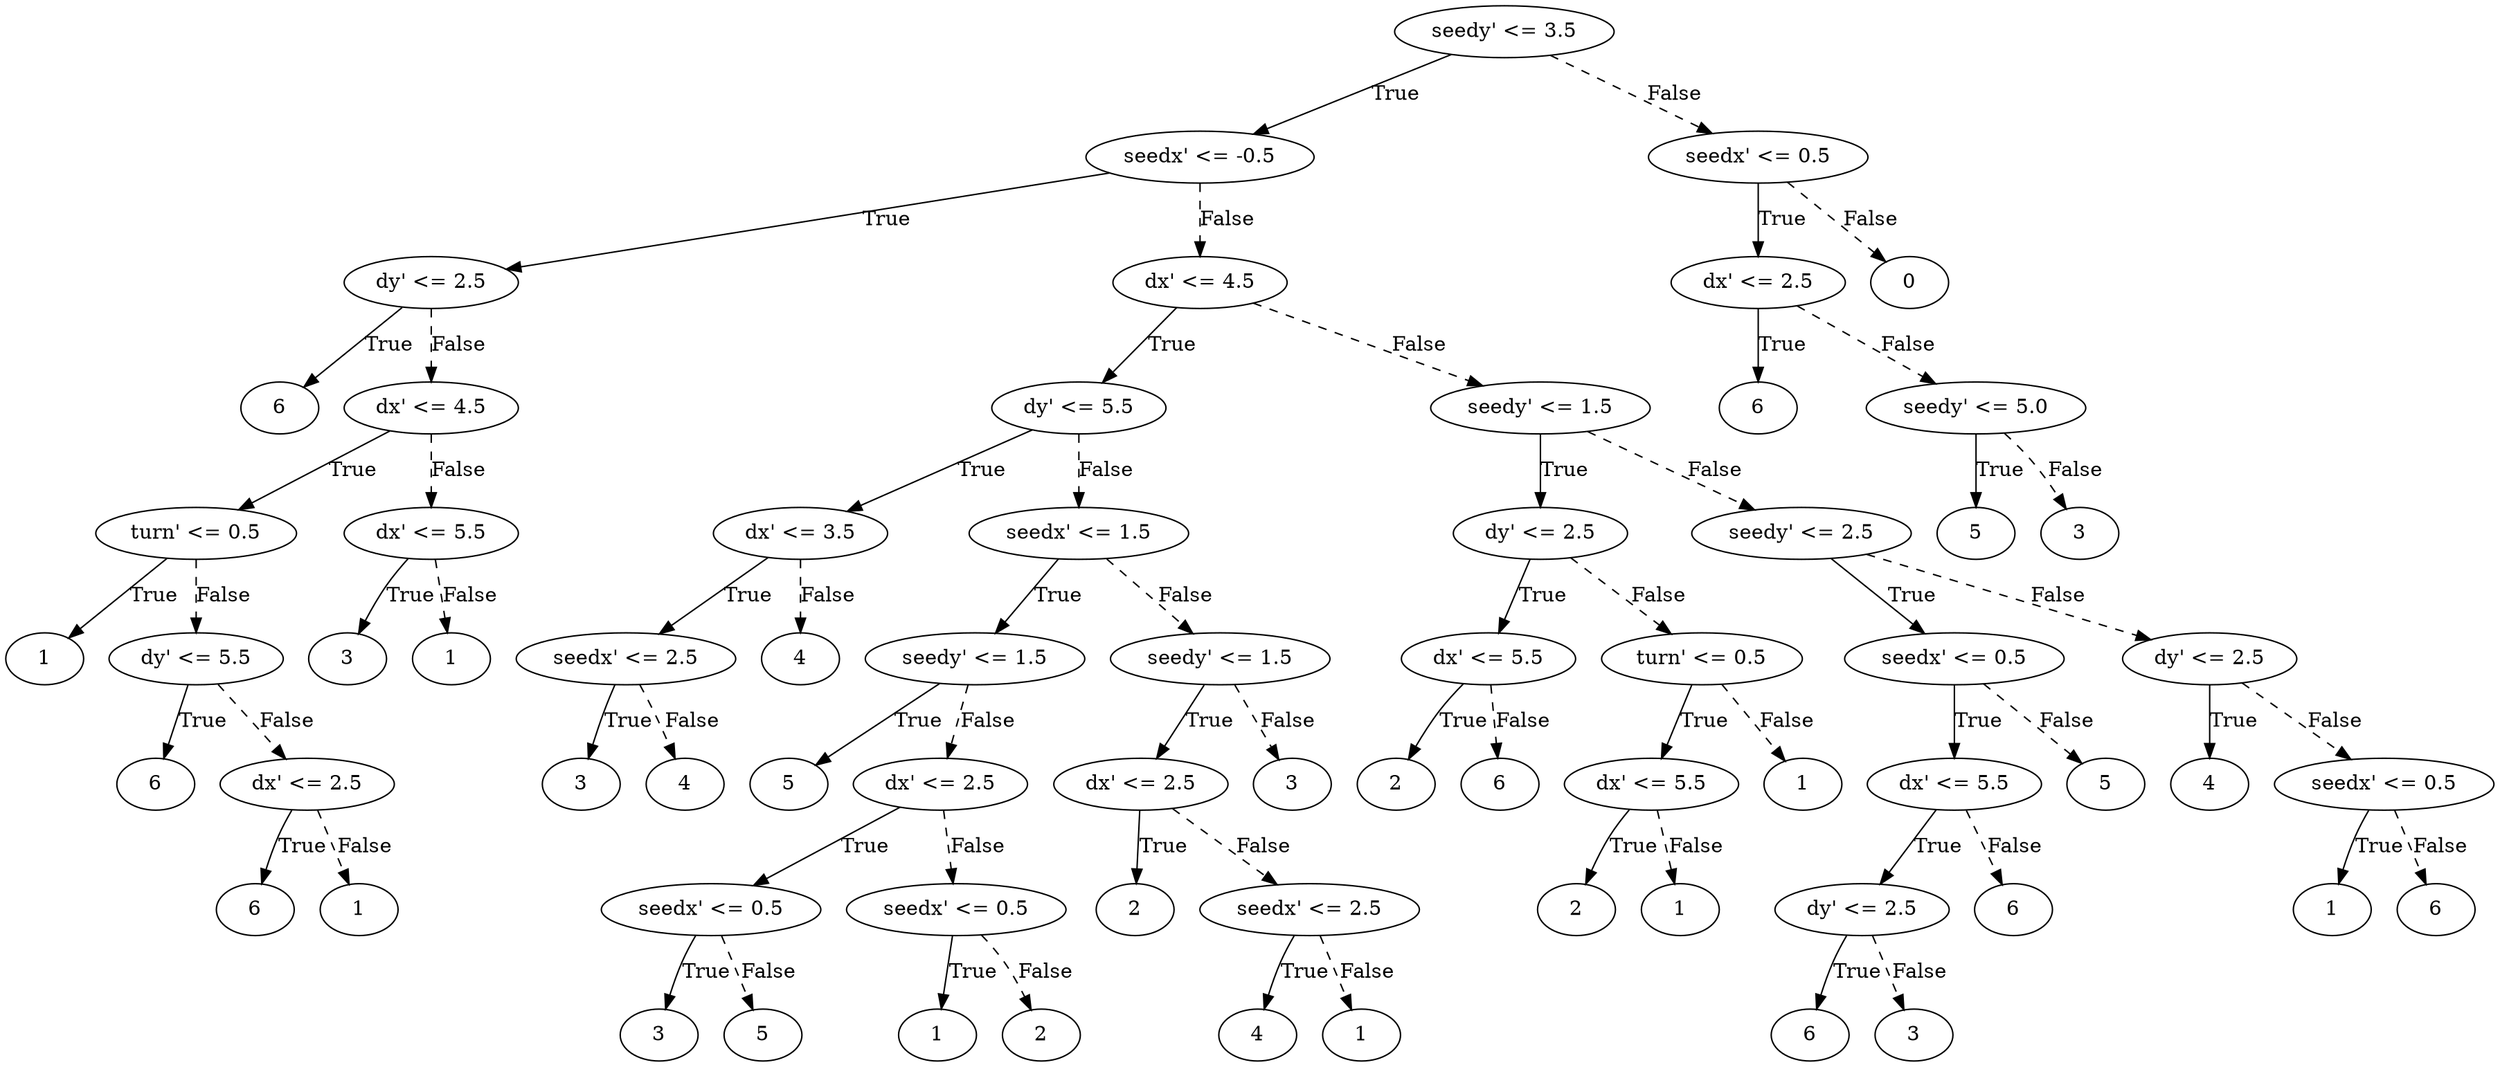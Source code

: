 digraph {
0 [label="seedy' <= 3.5"];
1 [label="seedx' <= -0.5"];
2 [label="dy' <= 2.5"];
3 [label="6"];
2 -> 3 [label="True"];
4 [label="dx' <= 4.5"];
5 [label="turn' <= 0.5"];
6 [label="1"];
5 -> 6 [label="True"];
7 [label="dy' <= 5.5"];
8 [label="6"];
7 -> 8 [label="True"];
9 [label="dx' <= 2.5"];
10 [label="6"];
9 -> 10 [label="True"];
11 [label="1"];
9 -> 11 [style="dashed", label="False"];
7 -> 9 [style="dashed", label="False"];
5 -> 7 [style="dashed", label="False"];
4 -> 5 [label="True"];
12 [label="dx' <= 5.5"];
13 [label="3"];
12 -> 13 [label="True"];
14 [label="1"];
12 -> 14 [style="dashed", label="False"];
4 -> 12 [style="dashed", label="False"];
2 -> 4 [style="dashed", label="False"];
1 -> 2 [label="True"];
15 [label="dx' <= 4.5"];
16 [label="dy' <= 5.5"];
17 [label="dx' <= 3.5"];
18 [label="seedx' <= 2.5"];
19 [label="3"];
18 -> 19 [label="True"];
20 [label="4"];
18 -> 20 [style="dashed", label="False"];
17 -> 18 [label="True"];
21 [label="4"];
17 -> 21 [style="dashed", label="False"];
16 -> 17 [label="True"];
22 [label="seedx' <= 1.5"];
23 [label="seedy' <= 1.5"];
24 [label="5"];
23 -> 24 [label="True"];
25 [label="dx' <= 2.5"];
26 [label="seedx' <= 0.5"];
27 [label="3"];
26 -> 27 [label="True"];
28 [label="5"];
26 -> 28 [style="dashed", label="False"];
25 -> 26 [label="True"];
29 [label="seedx' <= 0.5"];
30 [label="1"];
29 -> 30 [label="True"];
31 [label="2"];
29 -> 31 [style="dashed", label="False"];
25 -> 29 [style="dashed", label="False"];
23 -> 25 [style="dashed", label="False"];
22 -> 23 [label="True"];
32 [label="seedy' <= 1.5"];
33 [label="dx' <= 2.5"];
34 [label="2"];
33 -> 34 [label="True"];
35 [label="seedx' <= 2.5"];
36 [label="4"];
35 -> 36 [label="True"];
37 [label="1"];
35 -> 37 [style="dashed", label="False"];
33 -> 35 [style="dashed", label="False"];
32 -> 33 [label="True"];
38 [label="3"];
32 -> 38 [style="dashed", label="False"];
22 -> 32 [style="dashed", label="False"];
16 -> 22 [style="dashed", label="False"];
15 -> 16 [label="True"];
39 [label="seedy' <= 1.5"];
40 [label="dy' <= 2.5"];
41 [label="dx' <= 5.5"];
42 [label="2"];
41 -> 42 [label="True"];
43 [label="6"];
41 -> 43 [style="dashed", label="False"];
40 -> 41 [label="True"];
44 [label="turn' <= 0.5"];
45 [label="dx' <= 5.5"];
46 [label="2"];
45 -> 46 [label="True"];
47 [label="1"];
45 -> 47 [style="dashed", label="False"];
44 -> 45 [label="True"];
48 [label="1"];
44 -> 48 [style="dashed", label="False"];
40 -> 44 [style="dashed", label="False"];
39 -> 40 [label="True"];
49 [label="seedy' <= 2.5"];
50 [label="seedx' <= 0.5"];
51 [label="dx' <= 5.5"];
52 [label="dy' <= 2.5"];
53 [label="6"];
52 -> 53 [label="True"];
54 [label="3"];
52 -> 54 [style="dashed", label="False"];
51 -> 52 [label="True"];
55 [label="6"];
51 -> 55 [style="dashed", label="False"];
50 -> 51 [label="True"];
56 [label="5"];
50 -> 56 [style="dashed", label="False"];
49 -> 50 [label="True"];
57 [label="dy' <= 2.5"];
58 [label="4"];
57 -> 58 [label="True"];
59 [label="seedx' <= 0.5"];
60 [label="1"];
59 -> 60 [label="True"];
61 [label="6"];
59 -> 61 [style="dashed", label="False"];
57 -> 59 [style="dashed", label="False"];
49 -> 57 [style="dashed", label="False"];
39 -> 49 [style="dashed", label="False"];
15 -> 39 [style="dashed", label="False"];
1 -> 15 [style="dashed", label="False"];
0 -> 1 [label="True"];
62 [label="seedx' <= 0.5"];
63 [label="dx' <= 2.5"];
64 [label="6"];
63 -> 64 [label="True"];
65 [label="seedy' <= 5.0"];
66 [label="5"];
65 -> 66 [label="True"];
67 [label="3"];
65 -> 67 [style="dashed", label="False"];
63 -> 65 [style="dashed", label="False"];
62 -> 63 [label="True"];
68 [label="0"];
62 -> 68 [style="dashed", label="False"];
0 -> 62 [style="dashed", label="False"];

}